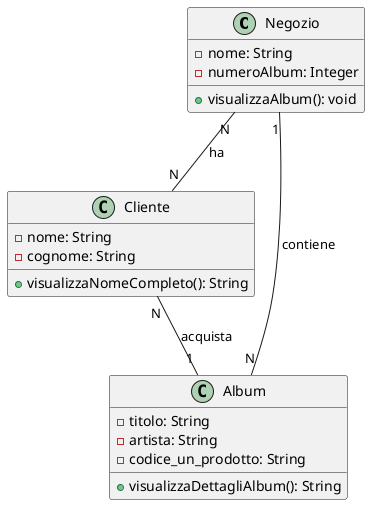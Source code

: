 @startuml es21

class Negozio {
    - nome: String
    - numeroAlbum: Integer
    + visualizzaAlbum(): void
}

class Cliente {
    - nome: String
    - cognome: String
    + visualizzaNomeCompleto(): String
}

class Album {
    - titolo: String
    - artista: String
    - codice_un_prodotto: String
    + visualizzaDettagliAlbum(): String
}

Negozio "N" -- "N" Cliente : ha
Album "N" -- "1" Negozio : contiene
Cliente "N" -- "1" Album : acquista

@enduml